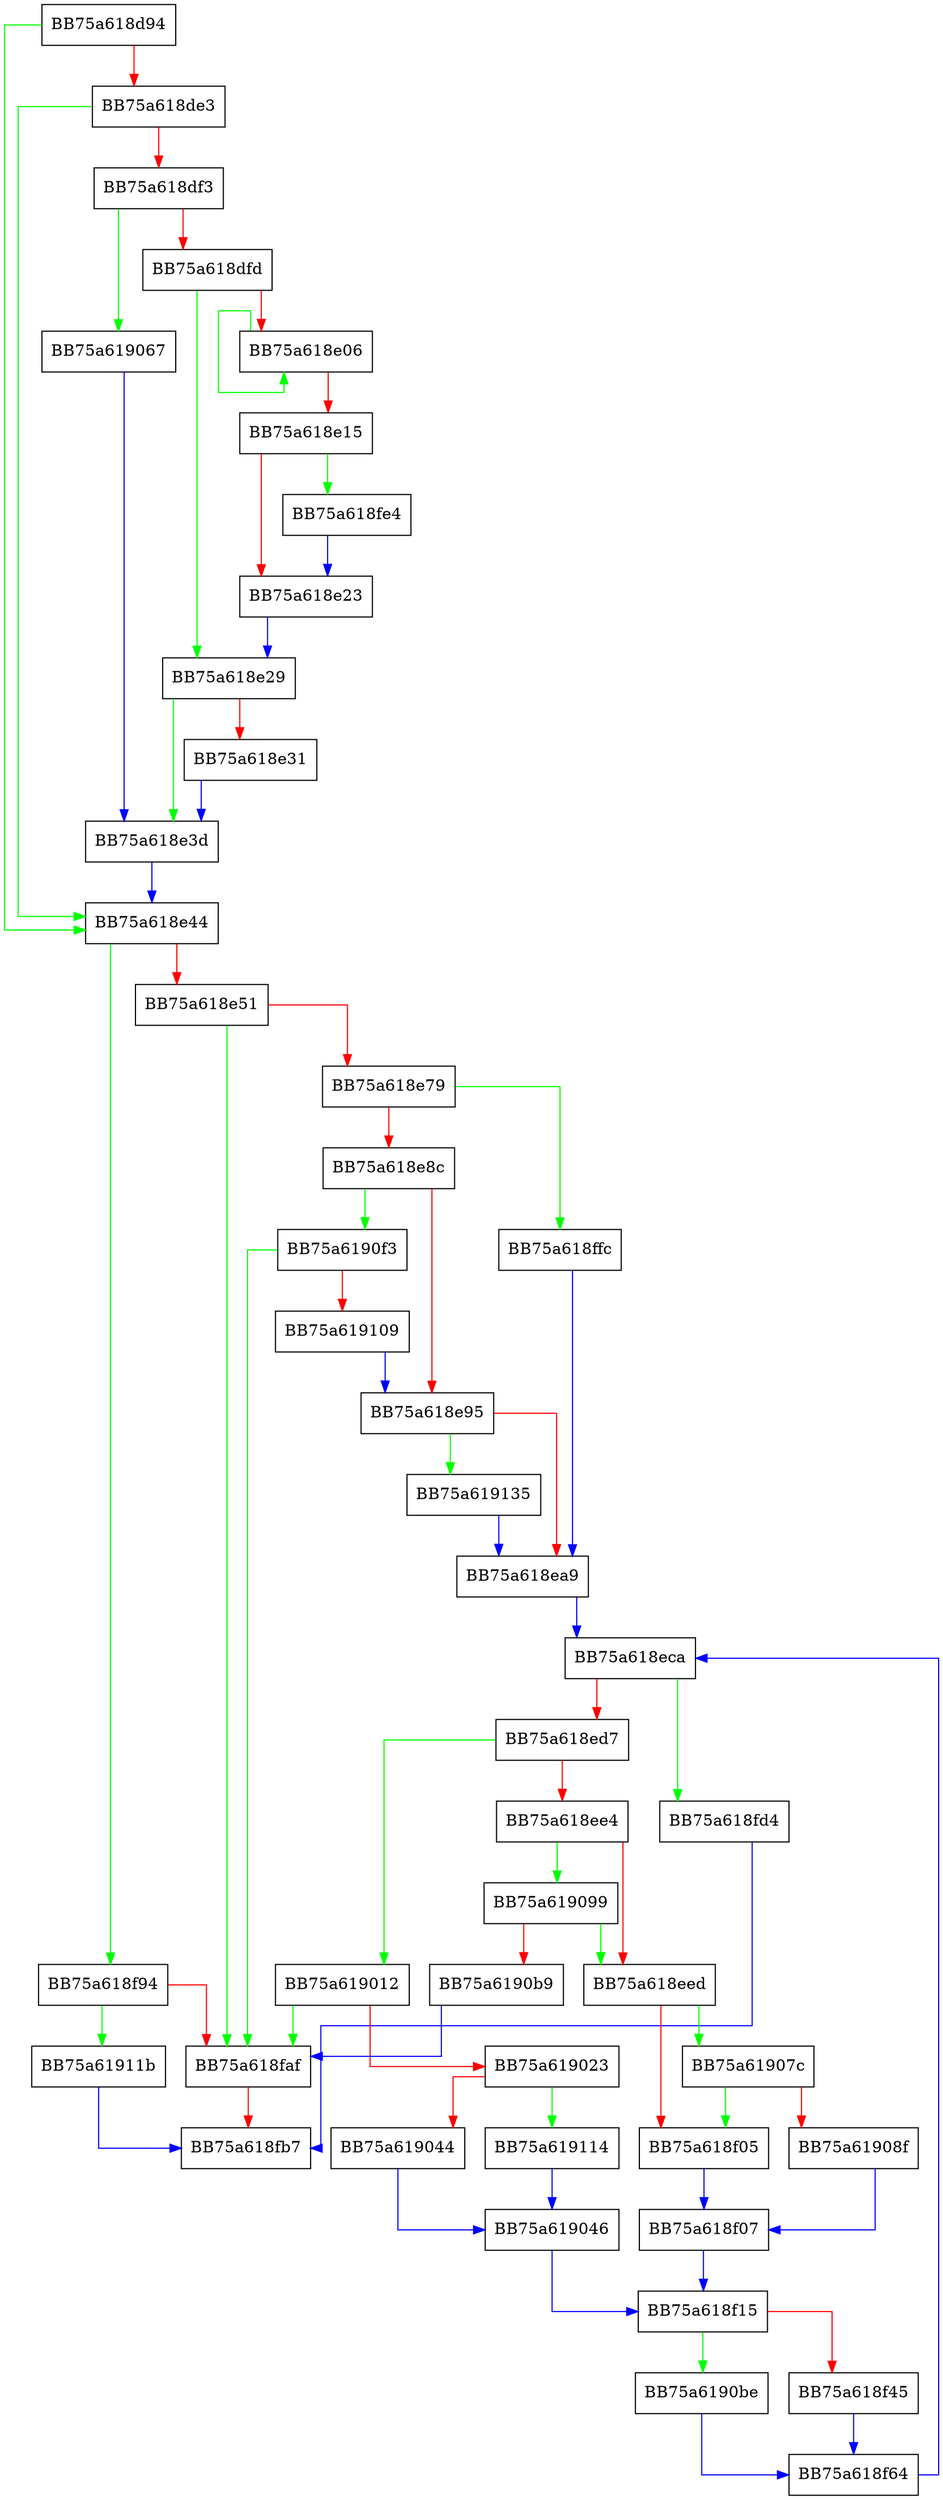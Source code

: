 digraph UpdateModel {
  node [shape="box"];
  graph [splines=ortho];
  BB75a618d94 -> BB75a618e44 [color="green"];
  BB75a618d94 -> BB75a618de3 [color="red"];
  BB75a618de3 -> BB75a618e44 [color="green"];
  BB75a618de3 -> BB75a618df3 [color="red"];
  BB75a618df3 -> BB75a619067 [color="green"];
  BB75a618df3 -> BB75a618dfd [color="red"];
  BB75a618dfd -> BB75a618e29 [color="green"];
  BB75a618dfd -> BB75a618e06 [color="red"];
  BB75a618e06 -> BB75a618e06 [color="green"];
  BB75a618e06 -> BB75a618e15 [color="red"];
  BB75a618e15 -> BB75a618fe4 [color="green"];
  BB75a618e15 -> BB75a618e23 [color="red"];
  BB75a618e23 -> BB75a618e29 [color="blue"];
  BB75a618e29 -> BB75a618e3d [color="green"];
  BB75a618e29 -> BB75a618e31 [color="red"];
  BB75a618e31 -> BB75a618e3d [color="blue"];
  BB75a618e3d -> BB75a618e44 [color="blue"];
  BB75a618e44 -> BB75a618f94 [color="green"];
  BB75a618e44 -> BB75a618e51 [color="red"];
  BB75a618e51 -> BB75a618faf [color="green"];
  BB75a618e51 -> BB75a618e79 [color="red"];
  BB75a618e79 -> BB75a618ffc [color="green"];
  BB75a618e79 -> BB75a618e8c [color="red"];
  BB75a618e8c -> BB75a6190f3 [color="green"];
  BB75a618e8c -> BB75a618e95 [color="red"];
  BB75a618e95 -> BB75a619135 [color="green"];
  BB75a618e95 -> BB75a618ea9 [color="red"];
  BB75a618ea9 -> BB75a618eca [color="blue"];
  BB75a618eca -> BB75a618fd4 [color="green"];
  BB75a618eca -> BB75a618ed7 [color="red"];
  BB75a618ed7 -> BB75a619012 [color="green"];
  BB75a618ed7 -> BB75a618ee4 [color="red"];
  BB75a618ee4 -> BB75a619099 [color="green"];
  BB75a618ee4 -> BB75a618eed [color="red"];
  BB75a618eed -> BB75a61907c [color="green"];
  BB75a618eed -> BB75a618f05 [color="red"];
  BB75a618f05 -> BB75a618f07 [color="blue"];
  BB75a618f07 -> BB75a618f15 [color="blue"];
  BB75a618f15 -> BB75a6190be [color="green"];
  BB75a618f15 -> BB75a618f45 [color="red"];
  BB75a618f45 -> BB75a618f64 [color="blue"];
  BB75a618f64 -> BB75a618eca [color="blue"];
  BB75a618f94 -> BB75a61911b [color="green"];
  BB75a618f94 -> BB75a618faf [color="red"];
  BB75a618faf -> BB75a618fb7 [color="red"];
  BB75a618fd4 -> BB75a618fb7 [color="blue"];
  BB75a618fe4 -> BB75a618e23 [color="blue"];
  BB75a618ffc -> BB75a618ea9 [color="blue"];
  BB75a619012 -> BB75a618faf [color="green"];
  BB75a619012 -> BB75a619023 [color="red"];
  BB75a619023 -> BB75a619114 [color="green"];
  BB75a619023 -> BB75a619044 [color="red"];
  BB75a619044 -> BB75a619046 [color="blue"];
  BB75a619046 -> BB75a618f15 [color="blue"];
  BB75a619067 -> BB75a618e3d [color="blue"];
  BB75a61907c -> BB75a618f05 [color="green"];
  BB75a61907c -> BB75a61908f [color="red"];
  BB75a61908f -> BB75a618f07 [color="blue"];
  BB75a619099 -> BB75a618eed [color="green"];
  BB75a619099 -> BB75a6190b9 [color="red"];
  BB75a6190b9 -> BB75a618faf [color="blue"];
  BB75a6190be -> BB75a618f64 [color="blue"];
  BB75a6190f3 -> BB75a618faf [color="green"];
  BB75a6190f3 -> BB75a619109 [color="red"];
  BB75a619109 -> BB75a618e95 [color="blue"];
  BB75a619114 -> BB75a619046 [color="blue"];
  BB75a61911b -> BB75a618fb7 [color="blue"];
  BB75a619135 -> BB75a618ea9 [color="blue"];
}